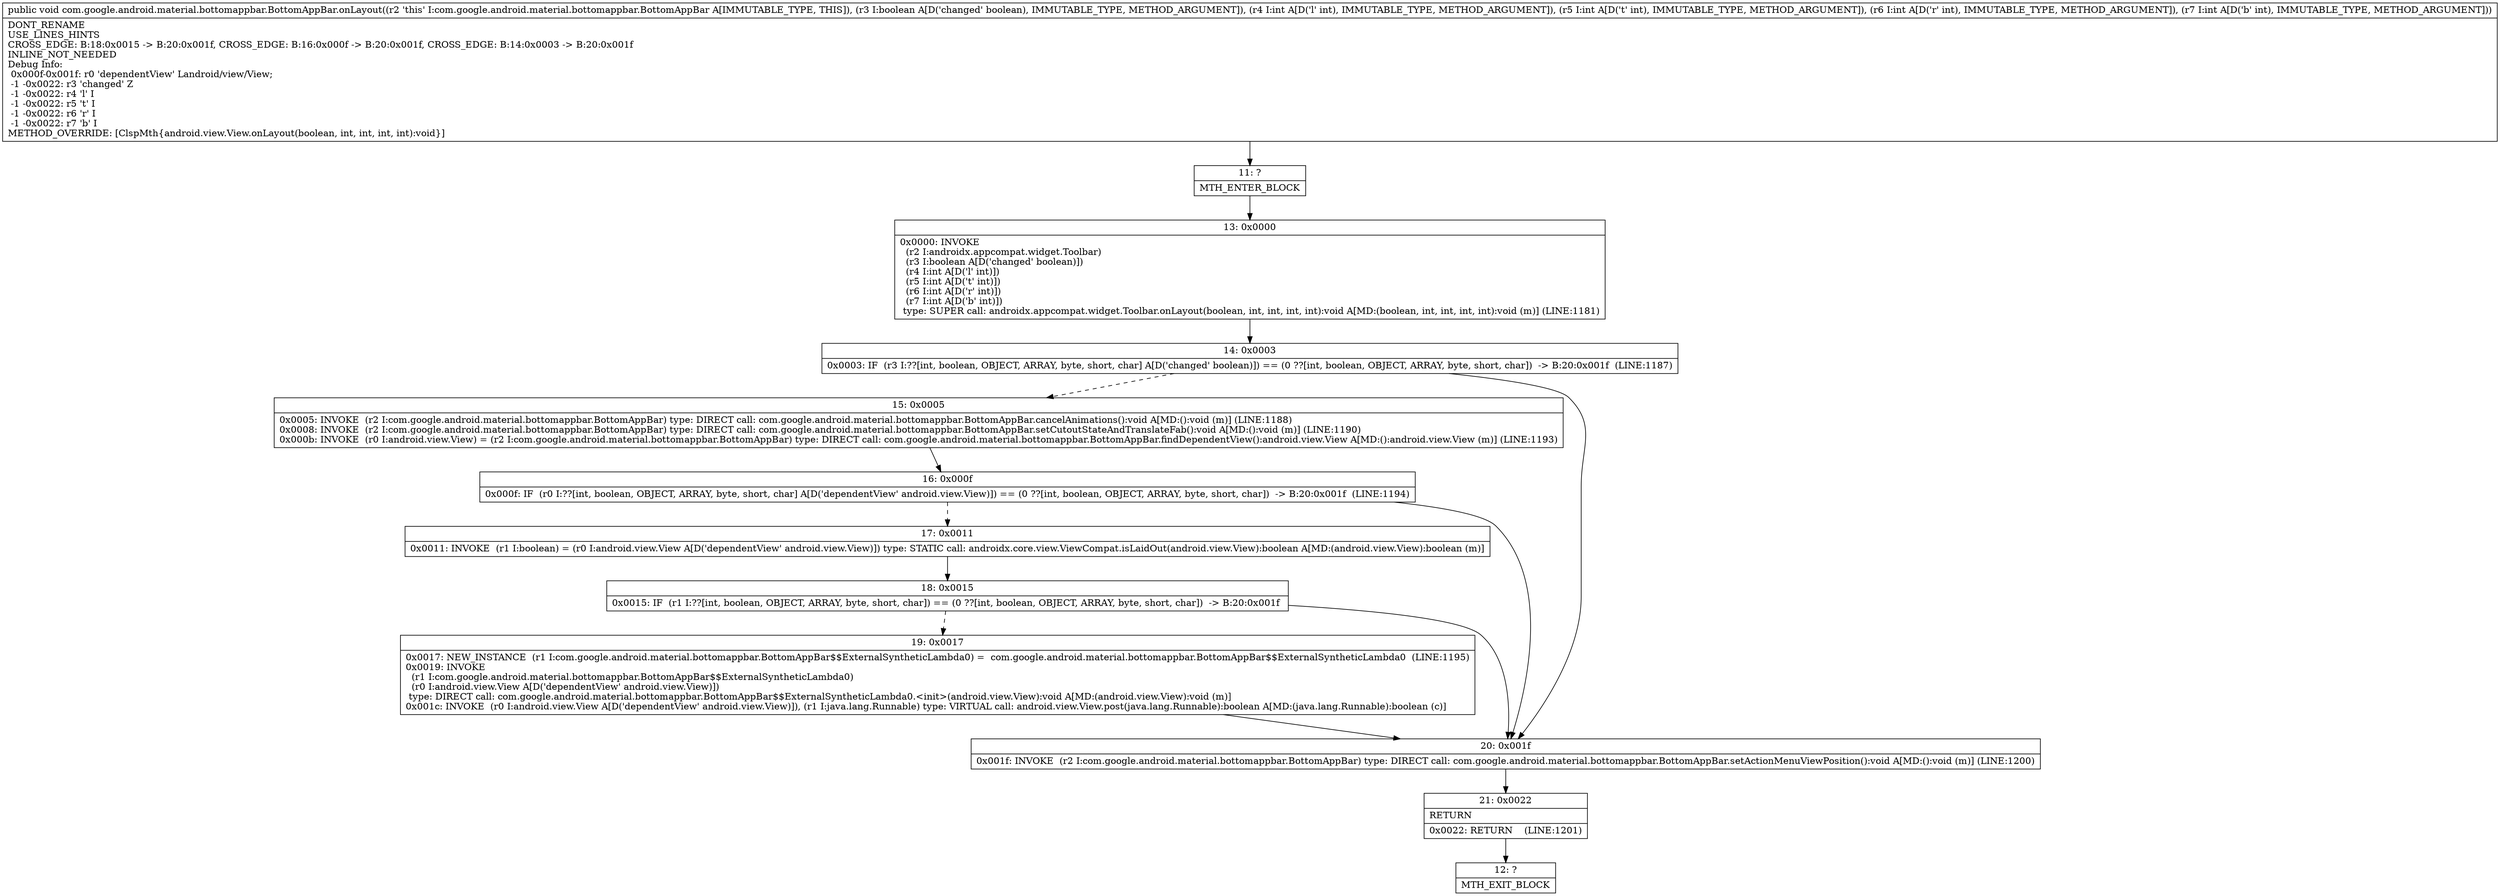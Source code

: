 digraph "CFG forcom.google.android.material.bottomappbar.BottomAppBar.onLayout(ZIIII)V" {
Node_11 [shape=record,label="{11\:\ ?|MTH_ENTER_BLOCK\l}"];
Node_13 [shape=record,label="{13\:\ 0x0000|0x0000: INVOKE  \l  (r2 I:androidx.appcompat.widget.Toolbar)\l  (r3 I:boolean A[D('changed' boolean)])\l  (r4 I:int A[D('l' int)])\l  (r5 I:int A[D('t' int)])\l  (r6 I:int A[D('r' int)])\l  (r7 I:int A[D('b' int)])\l type: SUPER call: androidx.appcompat.widget.Toolbar.onLayout(boolean, int, int, int, int):void A[MD:(boolean, int, int, int, int):void (m)] (LINE:1181)\l}"];
Node_14 [shape=record,label="{14\:\ 0x0003|0x0003: IF  (r3 I:??[int, boolean, OBJECT, ARRAY, byte, short, char] A[D('changed' boolean)]) == (0 ??[int, boolean, OBJECT, ARRAY, byte, short, char])  \-\> B:20:0x001f  (LINE:1187)\l}"];
Node_15 [shape=record,label="{15\:\ 0x0005|0x0005: INVOKE  (r2 I:com.google.android.material.bottomappbar.BottomAppBar) type: DIRECT call: com.google.android.material.bottomappbar.BottomAppBar.cancelAnimations():void A[MD:():void (m)] (LINE:1188)\l0x0008: INVOKE  (r2 I:com.google.android.material.bottomappbar.BottomAppBar) type: DIRECT call: com.google.android.material.bottomappbar.BottomAppBar.setCutoutStateAndTranslateFab():void A[MD:():void (m)] (LINE:1190)\l0x000b: INVOKE  (r0 I:android.view.View) = (r2 I:com.google.android.material.bottomappbar.BottomAppBar) type: DIRECT call: com.google.android.material.bottomappbar.BottomAppBar.findDependentView():android.view.View A[MD:():android.view.View (m)] (LINE:1193)\l}"];
Node_16 [shape=record,label="{16\:\ 0x000f|0x000f: IF  (r0 I:??[int, boolean, OBJECT, ARRAY, byte, short, char] A[D('dependentView' android.view.View)]) == (0 ??[int, boolean, OBJECT, ARRAY, byte, short, char])  \-\> B:20:0x001f  (LINE:1194)\l}"];
Node_17 [shape=record,label="{17\:\ 0x0011|0x0011: INVOKE  (r1 I:boolean) = (r0 I:android.view.View A[D('dependentView' android.view.View)]) type: STATIC call: androidx.core.view.ViewCompat.isLaidOut(android.view.View):boolean A[MD:(android.view.View):boolean (m)]\l}"];
Node_18 [shape=record,label="{18\:\ 0x0015|0x0015: IF  (r1 I:??[int, boolean, OBJECT, ARRAY, byte, short, char]) == (0 ??[int, boolean, OBJECT, ARRAY, byte, short, char])  \-\> B:20:0x001f \l}"];
Node_19 [shape=record,label="{19\:\ 0x0017|0x0017: NEW_INSTANCE  (r1 I:com.google.android.material.bottomappbar.BottomAppBar$$ExternalSyntheticLambda0) =  com.google.android.material.bottomappbar.BottomAppBar$$ExternalSyntheticLambda0  (LINE:1195)\l0x0019: INVOKE  \l  (r1 I:com.google.android.material.bottomappbar.BottomAppBar$$ExternalSyntheticLambda0)\l  (r0 I:android.view.View A[D('dependentView' android.view.View)])\l type: DIRECT call: com.google.android.material.bottomappbar.BottomAppBar$$ExternalSyntheticLambda0.\<init\>(android.view.View):void A[MD:(android.view.View):void (m)]\l0x001c: INVOKE  (r0 I:android.view.View A[D('dependentView' android.view.View)]), (r1 I:java.lang.Runnable) type: VIRTUAL call: android.view.View.post(java.lang.Runnable):boolean A[MD:(java.lang.Runnable):boolean (c)]\l}"];
Node_20 [shape=record,label="{20\:\ 0x001f|0x001f: INVOKE  (r2 I:com.google.android.material.bottomappbar.BottomAppBar) type: DIRECT call: com.google.android.material.bottomappbar.BottomAppBar.setActionMenuViewPosition():void A[MD:():void (m)] (LINE:1200)\l}"];
Node_21 [shape=record,label="{21\:\ 0x0022|RETURN\l|0x0022: RETURN    (LINE:1201)\l}"];
Node_12 [shape=record,label="{12\:\ ?|MTH_EXIT_BLOCK\l}"];
MethodNode[shape=record,label="{public void com.google.android.material.bottomappbar.BottomAppBar.onLayout((r2 'this' I:com.google.android.material.bottomappbar.BottomAppBar A[IMMUTABLE_TYPE, THIS]), (r3 I:boolean A[D('changed' boolean), IMMUTABLE_TYPE, METHOD_ARGUMENT]), (r4 I:int A[D('l' int), IMMUTABLE_TYPE, METHOD_ARGUMENT]), (r5 I:int A[D('t' int), IMMUTABLE_TYPE, METHOD_ARGUMENT]), (r6 I:int A[D('r' int), IMMUTABLE_TYPE, METHOD_ARGUMENT]), (r7 I:int A[D('b' int), IMMUTABLE_TYPE, METHOD_ARGUMENT]))  | DONT_RENAME\lUSE_LINES_HINTS\lCROSS_EDGE: B:18:0x0015 \-\> B:20:0x001f, CROSS_EDGE: B:16:0x000f \-\> B:20:0x001f, CROSS_EDGE: B:14:0x0003 \-\> B:20:0x001f\lINLINE_NOT_NEEDED\lDebug Info:\l  0x000f\-0x001f: r0 'dependentView' Landroid\/view\/View;\l  \-1 \-0x0022: r3 'changed' Z\l  \-1 \-0x0022: r4 'l' I\l  \-1 \-0x0022: r5 't' I\l  \-1 \-0x0022: r6 'r' I\l  \-1 \-0x0022: r7 'b' I\lMETHOD_OVERRIDE: [ClspMth\{android.view.View.onLayout(boolean, int, int, int, int):void\}]\l}"];
MethodNode -> Node_11;Node_11 -> Node_13;
Node_13 -> Node_14;
Node_14 -> Node_15[style=dashed];
Node_14 -> Node_20;
Node_15 -> Node_16;
Node_16 -> Node_17[style=dashed];
Node_16 -> Node_20;
Node_17 -> Node_18;
Node_18 -> Node_19[style=dashed];
Node_18 -> Node_20;
Node_19 -> Node_20;
Node_20 -> Node_21;
Node_21 -> Node_12;
}

